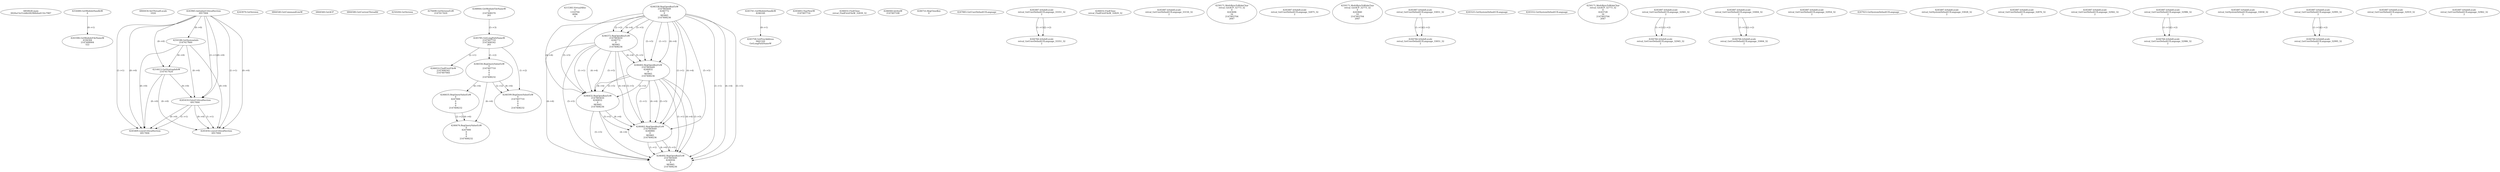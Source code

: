 // Global SCDG with merge call
digraph {
	0 [label="6850628.main
0020a15e51eb8c04296fe6a4132c7987"]
	1 [label="4254480.GetModuleHandleW
0"]
	2 [label="6844434.SetThreadLocale
1024"]
	3 [label="4243965.InitializeCriticalSection
6917004"]
	4 [label="4243979.GetVersion
"]
	5 [label="4250188.GetSystemInfo
2147417660"]
	3 -> 5 [label="(0-->0)"]
	6 [label="6844540.GetCommandLineW
"]
	7 [label="4214413.GetStartupInfoW
2147417624"]
	3 -> 7 [label="(0-->0)"]
	5 -> 7 [label="(0-->0)"]
	8 [label="6844560.GetACP
"]
	9 [label="6844580.GetCurrentThreadId
"]
	10 [label="4250204.GetVersion
"]
	11 [label="4276690.GetVersionExW
2147417420"]
	12 [label="4243306.GetModuleFileNameW
4194304
2147408904
522"]
	1 -> 12 [label="(0-->1)"]
	13 [label="4248064.GetModuleFileNameW
0
2147408370
261"]
	14 [label="4215383.VirtualAlloc
0
1310704
4096
4"]
	15 [label="4246338.RegOpenKeyExW
2147483649
4246772
0
983065
2147408236"]
	16 [label="4246372.RegOpenKeyExW
2147483650
4246772
0
983065
2147408236"]
	15 -> 16 [label="(2-->2)"]
	15 -> 16 [label="(4-->4)"]
	15 -> 16 [label="(5-->5)"]
	17 [label="4245741.GetModuleHandleW
4246160"]
	18 [label="4245758.GetProcAddress
9441320
GetLongPathNameW"]
	17 -> 18 [label="(0-->1)"]
	19 [label="4245785.GetLongPathNameW
2147407710
2147406542
261"]
	13 -> 19 [label="(3-->3)"]
	20 [label="4245683.CharNextW
2147407716"]
	21 [label="4246014.FindFirstFileW
2147406542
2147407064"]
	19 -> 21 [label="(2-->1)"]
	22 [label="4246032.FindClose
retval_FindFirstFileW_32839_32"]
	23 [label="4246044.lstrlenW
2147407108"]
	24 [label="4246556.RegQueryValueExW
0
2147407710
0
0
0
2147408232"]
	19 -> 24 [label="(1-->2)"]
	25 [label="4246635.RegQueryValueExW
0
4247000
0
0
0
2147408232"]
	24 -> 25 [label="(6-->6)"]
	26 [label="4246676.RegQueryValueExW
0
4247000
0
0
0
2147408232"]
	25 -> 26 [label="(2-->2)"]
	24 -> 26 [label="(6-->6)"]
	25 -> 26 [label="(6-->6)"]
	27 [label="4246722.RegCloseKey
0"]
	28 [label="4247883.GetUserDefaultUILanguage
"]
	29 [label="4245418.EnterCriticalSection
6917004"]
	3 -> 29 [label="(1-->1)"]
	3 -> 29 [label="(0-->0)"]
	5 -> 29 [label="(0-->0)"]
	7 -> 29 [label="(0-->0)"]
	30 [label="4245469.LeaveCriticalSection
6917004"]
	3 -> 30 [label="(1-->1)"]
	29 -> 30 [label="(1-->1)"]
	3 -> 30 [label="(0-->0)"]
	5 -> 30 [label="(0-->0)"]
	7 -> 30 [label="(0-->0)"]
	29 -> 30 [label="(0-->0)"]
	31 [label="4245487.IsValidLocale
retval_GetUserDefaultUILanguage_33351_32
2"]
	32 [label="4246402.RegOpenKeyExW
2147483649
4246832
0
983065
2147408236"]
	15 -> 32 [label="(1-->1)"]
	15 -> 32 [label="(4-->4)"]
	16 -> 32 [label="(4-->4)"]
	15 -> 32 [label="(5-->5)"]
	16 -> 32 [label="(5-->5)"]
	33 [label="4246032.FindClose
retval_FindFirstFileW_32829_32"]
	34 [label="4246599.RegQueryValueExW
0
2147407710
0
0
0
2147408232"]
	19 -> 34 [label="(1-->2)"]
	24 -> 34 [label="(2-->2)"]
	24 -> 34 [label="(6-->6)"]
	35 [label="4245487.IsValidLocale
retval_GetUserDefaultUILanguage_33150_32
2"]
	36 [label="4250171.MultiByteToWideChar
retval_GetACP_32773_32
0
4243696
16
2147403704
2047"]
	37 [label="4245487.IsValidLocale
retval_GetUserDefaultUILanguage_32875_32
2"]
	38 [label="4250171.MultiByteToWideChar
retval_GetACP_32773_32
0
4243840
10
2147403704
2047"]
	39 [label="4244766.IsValidLocale
retval_GetUserDefaultUILanguage_33351_32
2"]
	31 -> 39 [label="(1-->1)"]
	31 -> 39 [label="(2-->2)"]
	40 [label="4245487.IsValidLocale
retval_GetUserDefaultUILanguage_33051_32
2"]
	41 [label="4244766.IsValidLocale
retval_GetUserDefaultUILanguage_33051_32
2"]
	40 -> 41 [label="(1-->1)"]
	40 -> 41 [label="(2-->2)"]
	42 [label="4245525.GetSystemDefaultUILanguage
"]
	43 [label="4245552.GetSystemDefaultUILanguage
"]
	44 [label="4250171.MultiByteToWideChar
retval_GetACP_32773_32
0
4243728
16
2147403704
2047"]
	45 [label="4245487.IsValidLocale
retval_GetUserDefaultUILanguage_32945_32
2"]
	46 [label="4246432.RegOpenKeyExW
2147483650
4246832
0
983065
2147408236"]
	16 -> 46 [label="(1-->1)"]
	32 -> 46 [label="(2-->2)"]
	15 -> 46 [label="(4-->4)"]
	16 -> 46 [label="(4-->4)"]
	32 -> 46 [label="(4-->4)"]
	15 -> 46 [label="(5-->5)"]
	16 -> 46 [label="(5-->5)"]
	32 -> 46 [label="(5-->5)"]
	47 [label="4246462.RegOpenKeyExW
2147483649
4246884
0
983065
2147408236"]
	15 -> 47 [label="(1-->1)"]
	32 -> 47 [label="(1-->1)"]
	15 -> 47 [label="(4-->4)"]
	16 -> 47 [label="(4-->4)"]
	32 -> 47 [label="(4-->4)"]
	46 -> 47 [label="(4-->4)"]
	15 -> 47 [label="(5-->5)"]
	16 -> 47 [label="(5-->5)"]
	32 -> 47 [label="(5-->5)"]
	46 -> 47 [label="(5-->5)"]
	48 [label="4246492.RegOpenKeyExW
2147483649
4246936
0
983065
2147408236"]
	15 -> 48 [label="(1-->1)"]
	32 -> 48 [label="(1-->1)"]
	47 -> 48 [label="(1-->1)"]
	15 -> 48 [label="(4-->4)"]
	16 -> 48 [label="(4-->4)"]
	32 -> 48 [label="(4-->4)"]
	46 -> 48 [label="(4-->4)"]
	47 -> 48 [label="(4-->4)"]
	15 -> 48 [label="(5-->5)"]
	16 -> 48 [label="(5-->5)"]
	32 -> 48 [label="(5-->5)"]
	46 -> 48 [label="(5-->5)"]
	47 -> 48 [label="(5-->5)"]
	49 [label="4245487.IsValidLocale
retval_GetUserDefaultUILanguage_33004_32
2"]
	50 [label="4245487.IsValidLocale
retval_GetUserDefaultUILanguage_32954_32
2"]
	51 [label="4245454.LeaveCriticalSection
6917004"]
	3 -> 51 [label="(1-->1)"]
	29 -> 51 [label="(1-->1)"]
	3 -> 51 [label="(0-->0)"]
	5 -> 51 [label="(0-->0)"]
	7 -> 51 [label="(0-->0)"]
	29 -> 51 [label="(0-->0)"]
	52 [label="4247923.GetSystemDefaultUILanguage
"]
	53 [label="4245487.IsValidLocale
retval_GetSystemDefaultUILanguage_33028_32
2"]
	54 [label="4245487.IsValidLocale
retval_GetUserDefaultUILanguage_32876_32
2"]
	55 [label="4245487.IsValidLocale
retval_GetUserDefaultUILanguage_32942_32
2"]
	56 [label="4245487.IsValidLocale
retval_GetUserDefaultUILanguage_32986_32
2"]
	57 [label="4244766.IsValidLocale
retval_GetUserDefaultUILanguage_32986_32
2"]
	56 -> 57 [label="(1-->1)"]
	56 -> 57 [label="(2-->2)"]
	58 [label="4244766.IsValidLocale
retval_GetUserDefaultUILanguage_32945_32
2"]
	45 -> 58 [label="(1-->1)"]
	45 -> 58 [label="(2-->2)"]
	59 [label="4245487.IsValidLocale
retval_GetSystemDefaultUILanguage_33058_32
2"]
	60 [label="4245487.IsValidLocale
retval_GetUserDefaultUILanguage_32995_32
2"]
	61 [label="4244766.IsValidLocale
retval_GetUserDefaultUILanguage_32995_32
2"]
	60 -> 61 [label="(1-->1)"]
	60 -> 61 [label="(2-->2)"]
	62 [label="4244766.IsValidLocale
retval_GetUserDefaultUILanguage_33004_32
2"]
	49 -> 62 [label="(1-->1)"]
	49 -> 62 [label="(2-->2)"]
	63 [label="4245487.IsValidLocale
retval_GetUserDefaultUILanguage_32919_32
2"]
	64 [label="4245487.IsValidLocale
retval_GetUserDefaultUILanguage_32962_32
2"]
}
